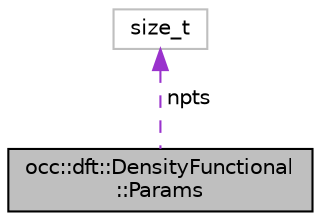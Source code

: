 digraph "occ::dft::DensityFunctional::Params"
{
 // LATEX_PDF_SIZE
  bgcolor="transparent";
  edge [fontname="Helvetica",fontsize="10",labelfontname="Helvetica",labelfontsize="10"];
  node [fontname="Helvetica",fontsize="10",shape=record];
  Node1 [label="occ::dft::DensityFunctional\l::Params",height=0.2,width=0.4,color="black", fillcolor="grey75", style="filled", fontcolor="black",tooltip=" "];
  Node2 -> Node1 [dir="back",color="darkorchid3",fontsize="10",style="dashed",label=" npts" ,fontname="Helvetica"];
  Node2 [label="size_t",height=0.2,width=0.4,color="grey75",tooltip=" "];
}
